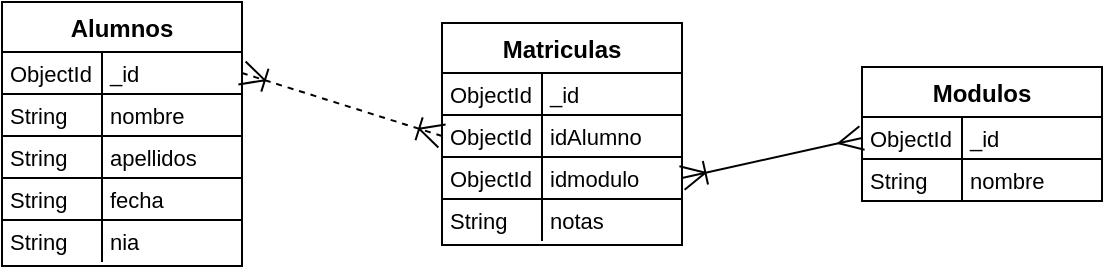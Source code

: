 <mxfile version="23.1.5" type="device">
  <diagram name="Página-1" id="cRyoY-j3JOlNsyGh8bAO">
    <mxGraphModel dx="755" dy="392" grid="1" gridSize="10" guides="1" tooltips="1" connect="1" arrows="1" fold="1" page="1" pageScale="1" pageWidth="827" pageHeight="1169" math="0" shadow="0">
      <root>
        <mxCell id="0" />
        <mxCell id="1" parent="0" />
        <mxCell id="PmIpgidc1ys_fQhGmDW8-37" value="Alumnos" style="shape=table;startSize=25;container=1;collapsible=0;childLayout=tableLayout;fixedRows=1;rowLines=1;fontStyle=1;align=center;resizeLast=1;" vertex="1" parent="1">
          <mxGeometry x="70" y="120" width="120" height="132" as="geometry" />
        </mxCell>
        <mxCell id="PmIpgidc1ys_fQhGmDW8-38" style="shape=tableRow;horizontal=0;startSize=0;swimlaneHead=0;swimlaneBody=0;fillColor=none;collapsible=0;dropTarget=0;points=[[0,0.5],[1,0.5]];portConstraint=eastwest;top=0;left=0;right=0;bottom=0;" vertex="1" parent="PmIpgidc1ys_fQhGmDW8-37">
          <mxGeometry y="25" width="120" height="21" as="geometry" />
        </mxCell>
        <mxCell id="PmIpgidc1ys_fQhGmDW8-39" value="ObjectId" style="shape=partialRectangle;connectable=0;fillColor=none;top=0;left=0;bottom=0;right=0;align=left;spacingLeft=2;overflow=hidden;fontSize=11;" vertex="1" parent="PmIpgidc1ys_fQhGmDW8-38">
          <mxGeometry width="50" height="21" as="geometry">
            <mxRectangle width="50" height="21" as="alternateBounds" />
          </mxGeometry>
        </mxCell>
        <mxCell id="PmIpgidc1ys_fQhGmDW8-40" value="_id" style="shape=partialRectangle;connectable=0;fillColor=none;top=0;left=0;bottom=0;right=0;align=left;spacingLeft=2;overflow=hidden;fontSize=11;" vertex="1" parent="PmIpgidc1ys_fQhGmDW8-38">
          <mxGeometry x="50" width="70" height="21" as="geometry">
            <mxRectangle width="70" height="21" as="alternateBounds" />
          </mxGeometry>
        </mxCell>
        <mxCell id="PmIpgidc1ys_fQhGmDW8-41" style="shape=tableRow;horizontal=0;startSize=0;swimlaneHead=0;swimlaneBody=0;fillColor=none;collapsible=0;dropTarget=0;points=[[0,0.5],[1,0.5]];portConstraint=eastwest;top=0;left=0;right=0;bottom=0;" vertex="1" parent="PmIpgidc1ys_fQhGmDW8-37">
          <mxGeometry y="46" width="120" height="21" as="geometry" />
        </mxCell>
        <mxCell id="PmIpgidc1ys_fQhGmDW8-42" value="String" style="shape=partialRectangle;connectable=0;fillColor=none;top=0;left=0;bottom=0;right=0;align=left;spacingLeft=2;overflow=hidden;fontSize=11;" vertex="1" parent="PmIpgidc1ys_fQhGmDW8-41">
          <mxGeometry width="50" height="21" as="geometry">
            <mxRectangle width="50" height="21" as="alternateBounds" />
          </mxGeometry>
        </mxCell>
        <mxCell id="PmIpgidc1ys_fQhGmDW8-43" value="nombre" style="shape=partialRectangle;connectable=0;fillColor=none;top=0;left=0;bottom=0;right=0;align=left;spacingLeft=2;overflow=hidden;fontSize=11;" vertex="1" parent="PmIpgidc1ys_fQhGmDW8-41">
          <mxGeometry x="50" width="70" height="21" as="geometry">
            <mxRectangle width="70" height="21" as="alternateBounds" />
          </mxGeometry>
        </mxCell>
        <mxCell id="PmIpgidc1ys_fQhGmDW8-44" style="shape=tableRow;horizontal=0;startSize=0;swimlaneHead=0;swimlaneBody=0;fillColor=none;collapsible=0;dropTarget=0;points=[[0,0.5],[1,0.5]];portConstraint=eastwest;top=0;left=0;right=0;bottom=0;" vertex="1" parent="PmIpgidc1ys_fQhGmDW8-37">
          <mxGeometry y="67" width="120" height="21" as="geometry" />
        </mxCell>
        <mxCell id="PmIpgidc1ys_fQhGmDW8-45" value="String" style="shape=partialRectangle;connectable=0;fillColor=none;top=0;left=0;bottom=0;right=0;align=left;spacingLeft=2;overflow=hidden;fontSize=11;" vertex="1" parent="PmIpgidc1ys_fQhGmDW8-44">
          <mxGeometry width="50" height="21" as="geometry">
            <mxRectangle width="50" height="21" as="alternateBounds" />
          </mxGeometry>
        </mxCell>
        <mxCell id="PmIpgidc1ys_fQhGmDW8-46" value="apellidos" style="shape=partialRectangle;connectable=0;fillColor=none;top=0;left=0;bottom=0;right=0;align=left;spacingLeft=2;overflow=hidden;fontSize=11;" vertex="1" parent="PmIpgidc1ys_fQhGmDW8-44">
          <mxGeometry x="50" width="70" height="21" as="geometry">
            <mxRectangle width="70" height="21" as="alternateBounds" />
          </mxGeometry>
        </mxCell>
        <mxCell id="PmIpgidc1ys_fQhGmDW8-47" style="shape=tableRow;horizontal=0;startSize=0;swimlaneHead=0;swimlaneBody=0;fillColor=none;collapsible=0;dropTarget=0;points=[[0,0.5],[1,0.5]];portConstraint=eastwest;top=0;left=0;right=0;bottom=0;" vertex="1" parent="PmIpgidc1ys_fQhGmDW8-37">
          <mxGeometry y="88" width="120" height="21" as="geometry" />
        </mxCell>
        <mxCell id="PmIpgidc1ys_fQhGmDW8-48" value="String" style="shape=partialRectangle;connectable=0;fillColor=none;top=0;left=0;bottom=0;right=0;align=left;spacingLeft=2;overflow=hidden;fontSize=11;" vertex="1" parent="PmIpgidc1ys_fQhGmDW8-47">
          <mxGeometry width="50" height="21" as="geometry">
            <mxRectangle width="50" height="21" as="alternateBounds" />
          </mxGeometry>
        </mxCell>
        <mxCell id="PmIpgidc1ys_fQhGmDW8-49" value="fecha" style="shape=partialRectangle;connectable=0;fillColor=none;top=0;left=0;bottom=0;right=0;align=left;spacingLeft=2;overflow=hidden;fontSize=11;" vertex="1" parent="PmIpgidc1ys_fQhGmDW8-47">
          <mxGeometry x="50" width="70" height="21" as="geometry">
            <mxRectangle width="70" height="21" as="alternateBounds" />
          </mxGeometry>
        </mxCell>
        <mxCell id="PmIpgidc1ys_fQhGmDW8-50" style="shape=tableRow;horizontal=0;startSize=0;swimlaneHead=0;swimlaneBody=0;fillColor=none;collapsible=0;dropTarget=0;points=[[0,0.5],[1,0.5]];portConstraint=eastwest;top=0;left=0;right=0;bottom=0;" vertex="1" parent="PmIpgidc1ys_fQhGmDW8-37">
          <mxGeometry y="109" width="120" height="21" as="geometry" />
        </mxCell>
        <mxCell id="PmIpgidc1ys_fQhGmDW8-51" value="String" style="shape=partialRectangle;connectable=0;fillColor=none;top=0;left=0;bottom=0;right=0;align=left;spacingLeft=2;overflow=hidden;fontSize=11;" vertex="1" parent="PmIpgidc1ys_fQhGmDW8-50">
          <mxGeometry width="50" height="21" as="geometry">
            <mxRectangle width="50" height="21" as="alternateBounds" />
          </mxGeometry>
        </mxCell>
        <mxCell id="PmIpgidc1ys_fQhGmDW8-52" value="nia" style="shape=partialRectangle;connectable=0;fillColor=none;top=0;left=0;bottom=0;right=0;align=left;spacingLeft=2;overflow=hidden;fontSize=11;" vertex="1" parent="PmIpgidc1ys_fQhGmDW8-50">
          <mxGeometry x="50" width="70" height="21" as="geometry">
            <mxRectangle width="70" height="21" as="alternateBounds" />
          </mxGeometry>
        </mxCell>
        <mxCell id="PmIpgidc1ys_fQhGmDW8-53" value="Matriculas" style="shape=table;startSize=25;container=1;collapsible=0;childLayout=tableLayout;fixedRows=1;rowLines=1;fontStyle=1;align=center;resizeLast=1;" vertex="1" parent="1">
          <mxGeometry x="290" y="130.5" width="120" height="111" as="geometry" />
        </mxCell>
        <mxCell id="PmIpgidc1ys_fQhGmDW8-54" style="shape=tableRow;horizontal=0;startSize=0;swimlaneHead=0;swimlaneBody=0;fillColor=none;collapsible=0;dropTarget=0;points=[[0,0.5],[1,0.5]];portConstraint=eastwest;top=0;left=0;right=0;bottom=0;" vertex="1" parent="PmIpgidc1ys_fQhGmDW8-53">
          <mxGeometry y="25" width="120" height="21" as="geometry" />
        </mxCell>
        <mxCell id="PmIpgidc1ys_fQhGmDW8-55" value="ObjectId" style="shape=partialRectangle;connectable=0;fillColor=none;top=0;left=0;bottom=0;right=0;align=left;spacingLeft=2;overflow=hidden;fontSize=11;" vertex="1" parent="PmIpgidc1ys_fQhGmDW8-54">
          <mxGeometry width="50" height="21" as="geometry">
            <mxRectangle width="50" height="21" as="alternateBounds" />
          </mxGeometry>
        </mxCell>
        <mxCell id="PmIpgidc1ys_fQhGmDW8-56" value="_id" style="shape=partialRectangle;connectable=0;fillColor=none;top=0;left=0;bottom=0;right=0;align=left;spacingLeft=2;overflow=hidden;fontSize=11;" vertex="1" parent="PmIpgidc1ys_fQhGmDW8-54">
          <mxGeometry x="50" width="70" height="21" as="geometry">
            <mxRectangle width="70" height="21" as="alternateBounds" />
          </mxGeometry>
        </mxCell>
        <mxCell id="PmIpgidc1ys_fQhGmDW8-57" style="shape=tableRow;horizontal=0;startSize=0;swimlaneHead=0;swimlaneBody=0;fillColor=none;collapsible=0;dropTarget=0;points=[[0,0.5],[1,0.5]];portConstraint=eastwest;top=0;left=0;right=0;bottom=0;" vertex="1" parent="PmIpgidc1ys_fQhGmDW8-53">
          <mxGeometry y="46" width="120" height="21" as="geometry" />
        </mxCell>
        <mxCell id="PmIpgidc1ys_fQhGmDW8-58" value="ObjectId" style="shape=partialRectangle;connectable=0;fillColor=none;top=0;left=0;bottom=0;right=0;align=left;spacingLeft=2;overflow=hidden;fontSize=11;" vertex="1" parent="PmIpgidc1ys_fQhGmDW8-57">
          <mxGeometry width="50" height="21" as="geometry">
            <mxRectangle width="50" height="21" as="alternateBounds" />
          </mxGeometry>
        </mxCell>
        <mxCell id="PmIpgidc1ys_fQhGmDW8-59" value="idAlumno" style="shape=partialRectangle;connectable=0;fillColor=none;top=0;left=0;bottom=0;right=0;align=left;spacingLeft=2;overflow=hidden;fontSize=11;" vertex="1" parent="PmIpgidc1ys_fQhGmDW8-57">
          <mxGeometry x="50" width="70" height="21" as="geometry">
            <mxRectangle width="70" height="21" as="alternateBounds" />
          </mxGeometry>
        </mxCell>
        <mxCell id="PmIpgidc1ys_fQhGmDW8-60" style="shape=tableRow;horizontal=0;startSize=0;swimlaneHead=0;swimlaneBody=0;fillColor=none;collapsible=0;dropTarget=0;points=[[0,0.5],[1,0.5]];portConstraint=eastwest;top=0;left=0;right=0;bottom=0;" vertex="1" parent="PmIpgidc1ys_fQhGmDW8-53">
          <mxGeometry y="67" width="120" height="21" as="geometry" />
        </mxCell>
        <mxCell id="PmIpgidc1ys_fQhGmDW8-61" value="ObjectId" style="shape=partialRectangle;connectable=0;fillColor=none;top=0;left=0;bottom=0;right=0;align=left;spacingLeft=2;overflow=hidden;fontSize=11;" vertex="1" parent="PmIpgidc1ys_fQhGmDW8-60">
          <mxGeometry width="50" height="21" as="geometry">
            <mxRectangle width="50" height="21" as="alternateBounds" />
          </mxGeometry>
        </mxCell>
        <mxCell id="PmIpgidc1ys_fQhGmDW8-62" value="idmodulo" style="shape=partialRectangle;connectable=0;fillColor=none;top=0;left=0;bottom=0;right=0;align=left;spacingLeft=2;overflow=hidden;fontSize=11;" vertex="1" parent="PmIpgidc1ys_fQhGmDW8-60">
          <mxGeometry x="50" width="70" height="21" as="geometry">
            <mxRectangle width="70" height="21" as="alternateBounds" />
          </mxGeometry>
        </mxCell>
        <mxCell id="PmIpgidc1ys_fQhGmDW8-63" style="shape=tableRow;horizontal=0;startSize=0;swimlaneHead=0;swimlaneBody=0;fillColor=none;collapsible=0;dropTarget=0;points=[[0,0.5],[1,0.5]];portConstraint=eastwest;top=0;left=0;right=0;bottom=0;" vertex="1" parent="PmIpgidc1ys_fQhGmDW8-53">
          <mxGeometry y="88" width="120" height="21" as="geometry" />
        </mxCell>
        <mxCell id="PmIpgidc1ys_fQhGmDW8-64" value="String" style="shape=partialRectangle;connectable=0;fillColor=none;top=0;left=0;bottom=0;right=0;align=left;spacingLeft=2;overflow=hidden;fontSize=11;" vertex="1" parent="PmIpgidc1ys_fQhGmDW8-63">
          <mxGeometry width="50" height="21" as="geometry">
            <mxRectangle width="50" height="21" as="alternateBounds" />
          </mxGeometry>
        </mxCell>
        <mxCell id="PmIpgidc1ys_fQhGmDW8-65" value="notas" style="shape=partialRectangle;connectable=0;fillColor=none;top=0;left=0;bottom=0;right=0;align=left;spacingLeft=2;overflow=hidden;fontSize=11;" vertex="1" parent="PmIpgidc1ys_fQhGmDW8-63">
          <mxGeometry x="50" width="70" height="21" as="geometry">
            <mxRectangle width="70" height="21" as="alternateBounds" />
          </mxGeometry>
        </mxCell>
        <mxCell id="PmIpgidc1ys_fQhGmDW8-66" value="Modulos" style="shape=table;startSize=25;container=1;collapsible=0;childLayout=tableLayout;fixedRows=1;rowLines=1;fontStyle=1;align=center;resizeLast=1;" vertex="1" parent="1">
          <mxGeometry x="500" y="152.5" width="120" height="67" as="geometry" />
        </mxCell>
        <mxCell id="PmIpgidc1ys_fQhGmDW8-67" style="shape=tableRow;horizontal=0;startSize=0;swimlaneHead=0;swimlaneBody=0;fillColor=none;collapsible=0;dropTarget=0;points=[[0,0.5],[1,0.5]];portConstraint=eastwest;top=0;left=0;right=0;bottom=0;" vertex="1" parent="PmIpgidc1ys_fQhGmDW8-66">
          <mxGeometry y="25" width="120" height="21" as="geometry" />
        </mxCell>
        <mxCell id="PmIpgidc1ys_fQhGmDW8-68" value="ObjectId" style="shape=partialRectangle;connectable=0;fillColor=none;top=0;left=0;bottom=0;right=0;align=left;spacingLeft=2;overflow=hidden;fontSize=11;" vertex="1" parent="PmIpgidc1ys_fQhGmDW8-67">
          <mxGeometry width="50" height="21" as="geometry">
            <mxRectangle width="50" height="21" as="alternateBounds" />
          </mxGeometry>
        </mxCell>
        <mxCell id="PmIpgidc1ys_fQhGmDW8-69" value="_id" style="shape=partialRectangle;connectable=0;fillColor=none;top=0;left=0;bottom=0;right=0;align=left;spacingLeft=2;overflow=hidden;fontSize=11;" vertex="1" parent="PmIpgidc1ys_fQhGmDW8-67">
          <mxGeometry x="50" width="70" height="21" as="geometry">
            <mxRectangle width="70" height="21" as="alternateBounds" />
          </mxGeometry>
        </mxCell>
        <mxCell id="PmIpgidc1ys_fQhGmDW8-70" style="shape=tableRow;horizontal=0;startSize=0;swimlaneHead=0;swimlaneBody=0;fillColor=none;collapsible=0;dropTarget=0;points=[[0,0.5],[1,0.5]];portConstraint=eastwest;top=0;left=0;right=0;bottom=0;" vertex="1" parent="PmIpgidc1ys_fQhGmDW8-66">
          <mxGeometry y="46" width="120" height="21" as="geometry" />
        </mxCell>
        <mxCell id="PmIpgidc1ys_fQhGmDW8-71" value="String" style="shape=partialRectangle;connectable=0;fillColor=none;top=0;left=0;bottom=0;right=0;align=left;spacingLeft=2;overflow=hidden;fontSize=11;" vertex="1" parent="PmIpgidc1ys_fQhGmDW8-70">
          <mxGeometry width="50" height="21" as="geometry">
            <mxRectangle width="50" height="21" as="alternateBounds" />
          </mxGeometry>
        </mxCell>
        <mxCell id="PmIpgidc1ys_fQhGmDW8-72" value="nombre" style="shape=partialRectangle;connectable=0;fillColor=none;top=0;left=0;bottom=0;right=0;align=left;spacingLeft=2;overflow=hidden;fontSize=11;" vertex="1" parent="PmIpgidc1ys_fQhGmDW8-70">
          <mxGeometry x="50" width="70" height="21" as="geometry">
            <mxRectangle width="70" height="21" as="alternateBounds" />
          </mxGeometry>
        </mxCell>
        <mxCell id="PmIpgidc1ys_fQhGmDW8-73" value="" style="curved=1;dashed=1;startArrow=ERoneToMany;startSize=10;;endArrow=ERoneToMany;endSize=10;;exitX=1;exitY=0.5;entryX=0;entryY=0.5;rounded=0;exitDx=0;exitDy=0;entryDx=0;entryDy=0;" edge="1" parent="1" source="PmIpgidc1ys_fQhGmDW8-38" target="PmIpgidc1ys_fQhGmDW8-57">
          <mxGeometry relative="1" as="geometry">
            <Array as="points" />
          </mxGeometry>
        </mxCell>
        <mxCell id="PmIpgidc1ys_fQhGmDW8-74" value="" style="curved=1;startArrow=ERoneToMany;startSize=10;;endArrow=ERmany;endSize=10;;exitX=1;exitY=0.5;entryX=0;entryY=0.5;rounded=0;exitDx=0;exitDy=0;entryDx=0;entryDy=0;" edge="1" parent="1" source="PmIpgidc1ys_fQhGmDW8-60" target="PmIpgidc1ys_fQhGmDW8-67">
          <mxGeometry relative="1" as="geometry">
            <Array as="points" />
          </mxGeometry>
        </mxCell>
      </root>
    </mxGraphModel>
  </diagram>
</mxfile>
